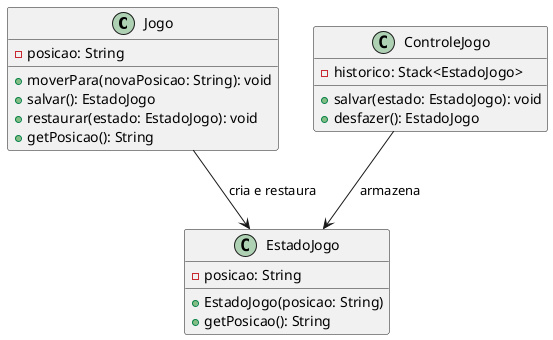 @startuml memento
class Jogo {
  - posicao: String
  + moverPara(novaPosicao: String): void
  + salvar(): EstadoJogo
  + restaurar(estado: EstadoJogo): void
  + getPosicao(): String
}

class EstadoJogo {
  - posicao: String
  + EstadoJogo(posicao: String)
  + getPosicao(): String
}

class ControleJogo {
  - historico: Stack<EstadoJogo>
  + salvar(estado: EstadoJogo): void
  + desfazer(): EstadoJogo
}

Jogo --> EstadoJogo : cria e restaura
ControleJogo --> EstadoJogo : armazena
@enduml

